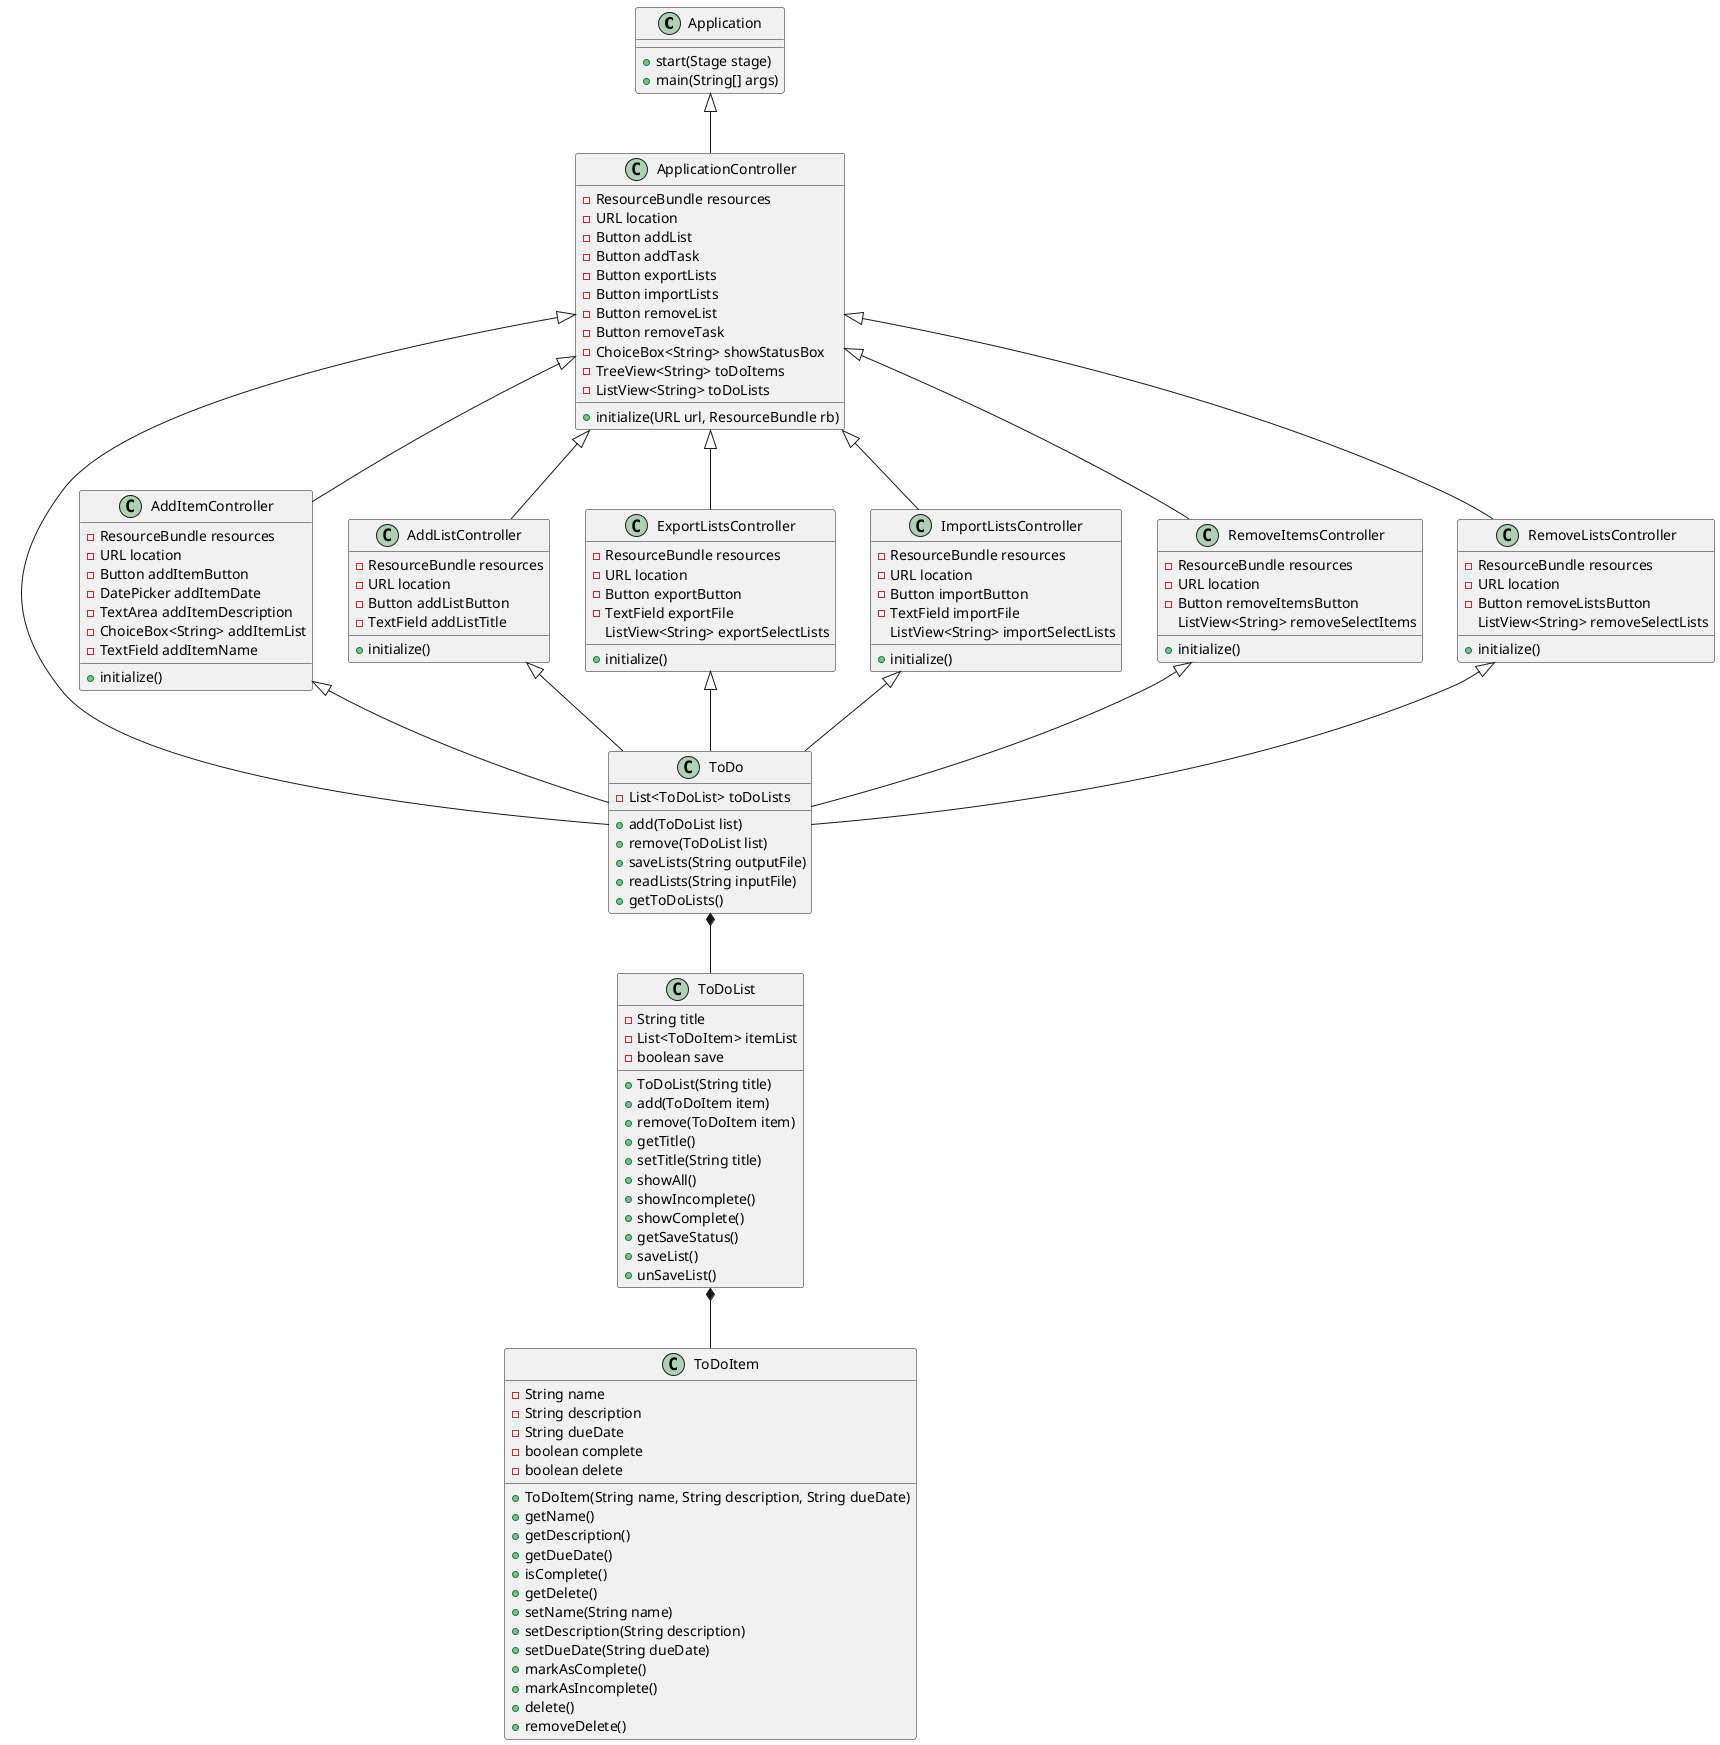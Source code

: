 @startuml

class Application {
+start(Stage stage)
+main(String[] args)
}

class ApplicationController {
-ResourceBundle resources
-URL location
-Button addList
-Button addTask
-Button exportLists
-Button importLists
-Button removeList
-Button removeTask
-ChoiceBox<String> showStatusBox
-TreeView<String> toDoItems
-ListView<String> toDoLists

+initialize(URL url, ResourceBundle rb)
}

class ToDo {
-List<ToDoList> toDoLists

+add(ToDoList list)
+remove(ToDoList list)
+saveLists(String outputFile)
+readLists(String inputFile)
+getToDoLists()
}

class ToDoList {
-String title
-List<ToDoItem> itemList
-boolean save

+ToDoList(String title)
+add(ToDoItem item)
+remove(ToDoItem item)
+getTitle()
+setTitle(String title)
+showAll()
+showIncomplete()
+showComplete()
+getSaveStatus()
+saveList()
+unSaveList()
}

class ToDoItem {
-String name
-String description
-String dueDate
-boolean complete
-boolean delete

+ToDoItem(String name, String description, String dueDate)
+getName()
+getDescription()
+getDueDate()
+isComplete()
+getDelete()
+setName(String name)
+setDescription(String description)
+setDueDate(String dueDate)
+markAsComplete()
+markAsIncomplete()
+delete()
+removeDelete()
}

class AddItemController {
-ResourceBundle resources
-URL location
-Button addItemButton
-DatePicker addItemDate
-TextArea addItemDescription
-ChoiceBox<String> addItemList
-TextField addItemName
+initialize()
}

class AddListController {
-ResourceBundle resources
-URL location
-Button addListButton
-TextField addListTitle
+initialize()
}

class ExportListsController {
-ResourceBundle resources
-URL location
-Button exportButton
-TextField exportFile
ListView<String> exportSelectLists
+initialize()
}

class ImportListsController {
-ResourceBundle resources
-URL location
-Button importButton
-TextField importFile
ListView<String> importSelectLists
+initialize()
}

class RemoveItemsController {
-ResourceBundle resources
-URL location
-Button removeItemsButton
ListView<String> removeSelectItems
+initialize()
}

class RemoveListsController {
-ResourceBundle resources
-URL location
-Button removeListsButton
ListView<String> removeSelectLists
+initialize()
}

Application <|-- ApplicationController
ApplicationController <|-- ToDo
ApplicationController <|-- AddItemController
ApplicationController <|-- AddListController
ApplicationController <|-- ExportListsController
ApplicationController <|-- ImportListsController
ApplicationController <|-- RemoveItemsController
ApplicationController <|-- RemoveListsController

AddItemController <|-- ToDo
AddListController <|-- ToDo
ExportListsController <|-- ToDo
ImportListsController <|-- ToDo
RemoveItemsController <|-- ToDo
RemoveListsController <|-- ToDo


ToDo *-- ToDoList
ToDoList *-- ToDoItem




@enduml